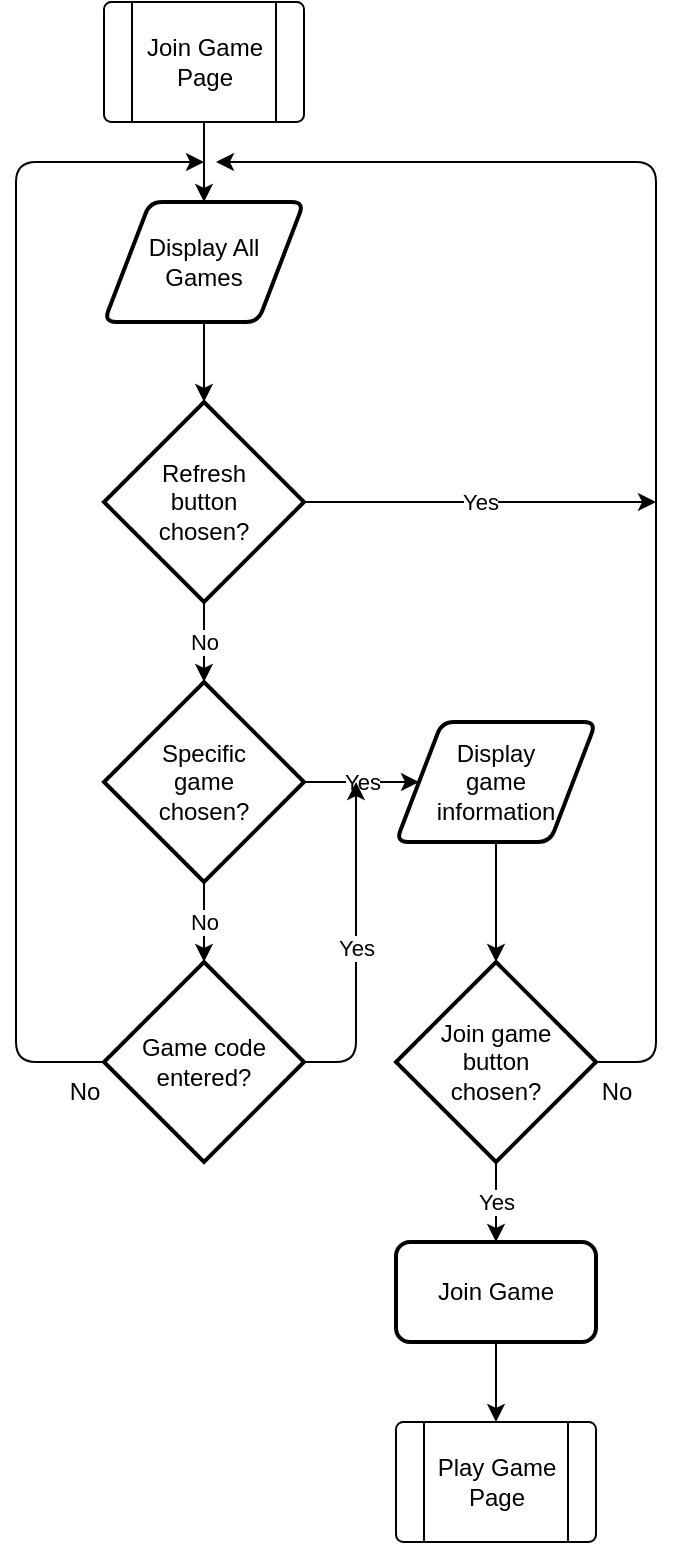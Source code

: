 <mxfile>
    <diagram id="dnXp4SHmtnKkVa-S23ir" name="Page-1">
        <mxGraphModel dx="1130" dy="779" grid="1" gridSize="10" guides="1" tooltips="1" connect="1" arrows="1" fold="1" page="1" pageScale="1" pageWidth="827" pageHeight="1169" math="0" shadow="0">
            <root>
                <mxCell id="0"/>
                <mxCell id="1" parent="0"/>
                <mxCell id="2" value="" style="verticalLabelPosition=bottom;verticalAlign=top;html=1;shape=process;whiteSpace=wrap;rounded=1;size=0.14;arcSize=6;" vertex="1" parent="1">
                    <mxGeometry x="364" y="10" width="100" height="60" as="geometry"/>
                </mxCell>
                <mxCell id="6" style="edgeStyle=none;html=1;entryX=0.5;entryY=0;entryDx=0;entryDy=0;" edge="1" parent="1" target="4">
                    <mxGeometry relative="1" as="geometry">
                        <mxPoint x="414" y="70" as="sourcePoint"/>
                    </mxGeometry>
                </mxCell>
                <mxCell id="3" value="Join Game&lt;br&gt;Page" style="text;html=1;align=center;verticalAlign=middle;resizable=0;points=[];autosize=1;strokeColor=none;fillColor=none;" vertex="1" parent="1">
                    <mxGeometry x="374" y="20" width="80" height="40" as="geometry"/>
                </mxCell>
                <mxCell id="8" style="edgeStyle=none;html=1;" edge="1" parent="1" source="4" target="7">
                    <mxGeometry relative="1" as="geometry"/>
                </mxCell>
                <mxCell id="4" value="Display All&lt;br&gt;Games" style="shape=parallelogram;html=1;strokeWidth=2;perimeter=parallelogramPerimeter;whiteSpace=wrap;rounded=1;arcSize=12;size=0.23;" vertex="1" parent="1">
                    <mxGeometry x="364" y="110" width="100" height="60" as="geometry"/>
                </mxCell>
                <mxCell id="14" value="No" style="edgeStyle=none;html=1;" edge="1" parent="1" source="7" target="12">
                    <mxGeometry relative="1" as="geometry"/>
                </mxCell>
                <mxCell id="26" value="Yes" style="edgeStyle=none;html=1;" edge="1" parent="1" source="7">
                    <mxGeometry relative="1" as="geometry">
                        <mxPoint x="640" y="260" as="targetPoint"/>
                    </mxGeometry>
                </mxCell>
                <mxCell id="7" value="Refresh&lt;br&gt;button&lt;br&gt;chosen?" style="strokeWidth=2;html=1;shape=mxgraph.flowchart.decision;whiteSpace=wrap;" vertex="1" parent="1">
                    <mxGeometry x="364" y="210" width="100" height="100" as="geometry"/>
                </mxCell>
                <mxCell id="16" value="Yes" style="edgeStyle=none;html=1;entryX=0;entryY=0.5;entryDx=0;entryDy=0;" edge="1" parent="1" source="12" target="15">
                    <mxGeometry relative="1" as="geometry"/>
                </mxCell>
                <mxCell id="31" value="No" style="edgeStyle=none;html=1;" edge="1" parent="1" source="12" target="27">
                    <mxGeometry relative="1" as="geometry"/>
                </mxCell>
                <mxCell id="12" value="Specific&lt;br&gt;game&lt;br&gt;chosen?" style="strokeWidth=2;html=1;shape=mxgraph.flowchart.decision;whiteSpace=wrap;" vertex="1" parent="1">
                    <mxGeometry x="364" y="350" width="100" height="100" as="geometry"/>
                </mxCell>
                <mxCell id="18" style="edgeStyle=none;html=1;" edge="1" parent="1" source="15" target="17">
                    <mxGeometry relative="1" as="geometry"/>
                </mxCell>
                <mxCell id="15" value="Display&lt;br&gt;game&lt;br&gt;information" style="shape=parallelogram;html=1;strokeWidth=2;perimeter=parallelogramPerimeter;whiteSpace=wrap;rounded=1;arcSize=12;size=0.23;" vertex="1" parent="1">
                    <mxGeometry x="510" y="370" width="100" height="60" as="geometry"/>
                </mxCell>
                <mxCell id="23" value="Yes" style="edgeStyle=none;html=1;" edge="1" parent="1" source="17" target="19">
                    <mxGeometry relative="1" as="geometry"/>
                </mxCell>
                <mxCell id="24" style="edgeStyle=none;html=1;" edge="1" parent="1" source="17">
                    <mxGeometry relative="1" as="geometry">
                        <mxPoint x="420" y="90" as="targetPoint"/>
                        <Array as="points">
                            <mxPoint x="640" y="540"/>
                            <mxPoint x="640" y="320"/>
                            <mxPoint x="640" y="90"/>
                        </Array>
                    </mxGeometry>
                </mxCell>
                <mxCell id="17" value="Join game&lt;br&gt;button&lt;br&gt;chosen?" style="strokeWidth=2;html=1;shape=mxgraph.flowchart.decision;whiteSpace=wrap;" vertex="1" parent="1">
                    <mxGeometry x="510" y="490" width="100" height="100" as="geometry"/>
                </mxCell>
                <mxCell id="22" style="edgeStyle=none;html=1;entryX=0.5;entryY=0;entryDx=0;entryDy=0;" edge="1" parent="1" source="19" target="20">
                    <mxGeometry relative="1" as="geometry"/>
                </mxCell>
                <mxCell id="19" value="Join Game" style="rounded=1;whiteSpace=wrap;html=1;absoluteArcSize=1;arcSize=14;strokeWidth=2;" vertex="1" parent="1">
                    <mxGeometry x="510" y="630" width="100" height="50" as="geometry"/>
                </mxCell>
                <mxCell id="20" value="" style="verticalLabelPosition=bottom;verticalAlign=top;html=1;shape=process;whiteSpace=wrap;rounded=1;size=0.14;arcSize=6;" vertex="1" parent="1">
                    <mxGeometry x="510" y="720" width="100" height="60" as="geometry"/>
                </mxCell>
                <mxCell id="21" value="Play Game&lt;br&gt;Page" style="text;html=1;align=center;verticalAlign=middle;resizable=0;points=[];autosize=1;strokeColor=none;fillColor=none;" vertex="1" parent="1">
                    <mxGeometry x="520" y="730" width="80" height="40" as="geometry"/>
                </mxCell>
                <mxCell id="25" value="No" style="text;html=1;align=center;verticalAlign=middle;resizable=0;points=[];autosize=1;strokeColor=none;fillColor=none;" vertex="1" parent="1">
                    <mxGeometry x="600" y="540" width="40" height="30" as="geometry"/>
                </mxCell>
                <mxCell id="28" style="edgeStyle=none;html=1;" edge="1" parent="1" source="27">
                    <mxGeometry relative="1" as="geometry">
                        <mxPoint x="414" y="90" as="targetPoint"/>
                        <Array as="points">
                            <mxPoint x="320" y="540"/>
                            <mxPoint x="320" y="90"/>
                        </Array>
                    </mxGeometry>
                </mxCell>
                <mxCell id="32" value="Yes" style="edgeStyle=none;html=1;" edge="1" parent="1" source="27">
                    <mxGeometry relative="1" as="geometry">
                        <mxPoint x="490" y="400" as="targetPoint"/>
                        <Array as="points">
                            <mxPoint x="490" y="540"/>
                        </Array>
                    </mxGeometry>
                </mxCell>
                <mxCell id="27" value="Game code&lt;br&gt;entered?" style="strokeWidth=2;html=1;shape=mxgraph.flowchart.decision;whiteSpace=wrap;" vertex="1" parent="1">
                    <mxGeometry x="364" y="490" width="100" height="100" as="geometry"/>
                </mxCell>
                <mxCell id="29" value="No" style="text;html=1;align=center;verticalAlign=middle;resizable=0;points=[];autosize=1;strokeColor=none;fillColor=none;" vertex="1" parent="1">
                    <mxGeometry x="334" y="540" width="40" height="30" as="geometry"/>
                </mxCell>
            </root>
        </mxGraphModel>
    </diagram>
</mxfile>